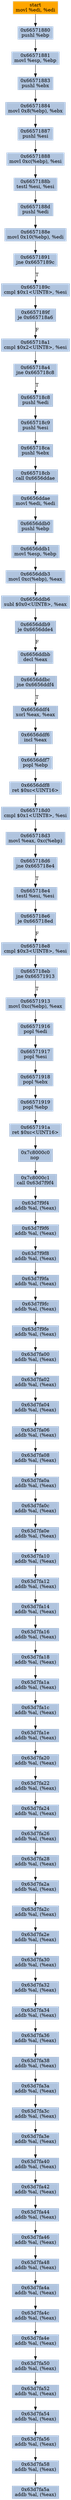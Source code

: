 digraph G {
node[shape=rectangle,style=filled,fillcolor=lightsteelblue,color=lightsteelblue]
bgcolor="transparent"
a0x6657187emovl_edi_edi[label="start\nmovl %edi, %edi",color="lightgrey",fillcolor="orange"];
a0x66571880pushl_ebp[label="0x66571880\npushl %ebp"];
a0x66571881movl_esp_ebp[label="0x66571881\nmovl %esp, %ebp"];
a0x66571883pushl_ebx[label="0x66571883\npushl %ebx"];
a0x66571884movl_0x8ebp__ebx[label="0x66571884\nmovl 0x8(%ebp), %ebx"];
a0x66571887pushl_esi[label="0x66571887\npushl %esi"];
a0x66571888movl_0xcebp__esi[label="0x66571888\nmovl 0xc(%ebp), %esi"];
a0x6657188btestl_esi_esi[label="0x6657188b\ntestl %esi, %esi"];
a0x6657188dpushl_edi[label="0x6657188d\npushl %edi"];
a0x6657188emovl_0x10ebp__edi[label="0x6657188e\nmovl 0x10(%ebp), %edi"];
a0x66571891jne_0x6657189c[label="0x66571891\njne 0x6657189c"];
a0x6657189ccmpl_0x1UINT8_esi[label="0x6657189c\ncmpl $0x1<UINT8>, %esi"];
a0x6657189fje_0x665718a6[label="0x6657189f\nje 0x665718a6"];
a0x665718a1cmpl_0x2UINT8_esi[label="0x665718a1\ncmpl $0x2<UINT8>, %esi"];
a0x665718a4jne_0x665718c8[label="0x665718a4\njne 0x665718c8"];
a0x665718c8pushl_edi[label="0x665718c8\npushl %edi"];
a0x665718c9pushl_esi[label="0x665718c9\npushl %esi"];
a0x665718capushl_ebx[label="0x665718ca\npushl %ebx"];
a0x665718cbcall_0x6656ddae[label="0x665718cb\ncall 0x6656ddae"];
a0x6656ddaemovl_edi_edi[label="0x6656ddae\nmovl %edi, %edi"];
a0x6656ddb0pushl_ebp[label="0x6656ddb0\npushl %ebp"];
a0x6656ddb1movl_esp_ebp[label="0x6656ddb1\nmovl %esp, %ebp"];
a0x6656ddb3movl_0xcebp__eax[label="0x6656ddb3\nmovl 0xc(%ebp), %eax"];
a0x6656ddb6subl_0x0UINT8_eax[label="0x6656ddb6\nsubl $0x0<UINT8>, %eax"];
a0x6656ddb9je_0x6656dde4[label="0x6656ddb9\nje 0x6656dde4"];
a0x6656ddbbdecl_eax[label="0x6656ddbb\ndecl %eax"];
a0x6656ddbcjne_0x6656ddf4[label="0x6656ddbc\njne 0x6656ddf4"];
a0x6656ddf4xorl_eax_eax[label="0x6656ddf4\nxorl %eax, %eax"];
a0x6656ddf6incl_eax[label="0x6656ddf6\nincl %eax"];
a0x6656ddf7popl_ebp[label="0x6656ddf7\npopl %ebp"];
a0x6656ddf8ret_0xcUINT16[label="0x6656ddf8\nret $0xc<UINT16>"];
a0x665718d0cmpl_0x1UINT8_esi[label="0x665718d0\ncmpl $0x1<UINT8>, %esi"];
a0x665718d3movl_eax_0xcebp_[label="0x665718d3\nmovl %eax, 0xc(%ebp)"];
a0x665718d6jne_0x665718e4[label="0x665718d6\njne 0x665718e4"];
a0x665718e4testl_esi_esi[label="0x665718e4\ntestl %esi, %esi"];
a0x665718e6je_0x665718ed[label="0x665718e6\nje 0x665718ed"];
a0x665718e8cmpl_0x3UINT8_esi[label="0x665718e8\ncmpl $0x3<UINT8>, %esi"];
a0x665718ebjne_0x66571913[label="0x665718eb\njne 0x66571913"];
a0x66571913movl_0xcebp__eax[label="0x66571913\nmovl 0xc(%ebp), %eax"];
a0x66571916popl_edi[label="0x66571916\npopl %edi"];
a0x66571917popl_esi[label="0x66571917\npopl %esi"];
a0x66571918popl_ebx[label="0x66571918\npopl %ebx"];
a0x66571919popl_ebp[label="0x66571919\npopl %ebp"];
a0x6657191aret_0xcUINT16[label="0x6657191a\nret $0xc<UINT16>"];
a0x7c8000c0nop_[label="0x7c8000c0\nnop "];
a0x7c8000c1call_0x63d7f9f4[label="0x7c8000c1\ncall 0x63d7f9f4"];
a0x63d7f9f4addb_al_eax_[label="0x63d7f9f4\naddb %al, (%eax)"];
a0x63d7f9f6addb_al_eax_[label="0x63d7f9f6\naddb %al, (%eax)"];
a0x63d7f9f8addb_al_eax_[label="0x63d7f9f8\naddb %al, (%eax)"];
a0x63d7f9faaddb_al_eax_[label="0x63d7f9fa\naddb %al, (%eax)"];
a0x63d7f9fcaddb_al_eax_[label="0x63d7f9fc\naddb %al, (%eax)"];
a0x63d7f9feaddb_al_eax_[label="0x63d7f9fe\naddb %al, (%eax)"];
a0x63d7fa00addb_al_eax_[label="0x63d7fa00\naddb %al, (%eax)"];
a0x63d7fa02addb_al_eax_[label="0x63d7fa02\naddb %al, (%eax)"];
a0x63d7fa04addb_al_eax_[label="0x63d7fa04\naddb %al, (%eax)"];
a0x63d7fa06addb_al_eax_[label="0x63d7fa06\naddb %al, (%eax)"];
a0x63d7fa08addb_al_eax_[label="0x63d7fa08\naddb %al, (%eax)"];
a0x63d7fa0aaddb_al_eax_[label="0x63d7fa0a\naddb %al, (%eax)"];
a0x63d7fa0caddb_al_eax_[label="0x63d7fa0c\naddb %al, (%eax)"];
a0x63d7fa0eaddb_al_eax_[label="0x63d7fa0e\naddb %al, (%eax)"];
a0x63d7fa10addb_al_eax_[label="0x63d7fa10\naddb %al, (%eax)"];
a0x63d7fa12addb_al_eax_[label="0x63d7fa12\naddb %al, (%eax)"];
a0x63d7fa14addb_al_eax_[label="0x63d7fa14\naddb %al, (%eax)"];
a0x63d7fa16addb_al_eax_[label="0x63d7fa16\naddb %al, (%eax)"];
a0x63d7fa18addb_al_eax_[label="0x63d7fa18\naddb %al, (%eax)"];
a0x63d7fa1aaddb_al_eax_[label="0x63d7fa1a\naddb %al, (%eax)"];
a0x63d7fa1caddb_al_eax_[label="0x63d7fa1c\naddb %al, (%eax)"];
a0x63d7fa1eaddb_al_eax_[label="0x63d7fa1e\naddb %al, (%eax)"];
a0x63d7fa20addb_al_eax_[label="0x63d7fa20\naddb %al, (%eax)"];
a0x63d7fa22addb_al_eax_[label="0x63d7fa22\naddb %al, (%eax)"];
a0x63d7fa24addb_al_eax_[label="0x63d7fa24\naddb %al, (%eax)"];
a0x63d7fa26addb_al_eax_[label="0x63d7fa26\naddb %al, (%eax)"];
a0x63d7fa28addb_al_eax_[label="0x63d7fa28\naddb %al, (%eax)"];
a0x63d7fa2aaddb_al_eax_[label="0x63d7fa2a\naddb %al, (%eax)"];
a0x63d7fa2caddb_al_eax_[label="0x63d7fa2c\naddb %al, (%eax)"];
a0x63d7fa2eaddb_al_eax_[label="0x63d7fa2e\naddb %al, (%eax)"];
a0x63d7fa30addb_al_eax_[label="0x63d7fa30\naddb %al, (%eax)"];
a0x63d7fa32addb_al_eax_[label="0x63d7fa32\naddb %al, (%eax)"];
a0x63d7fa34addb_al_eax_[label="0x63d7fa34\naddb %al, (%eax)"];
a0x63d7fa36addb_al_eax_[label="0x63d7fa36\naddb %al, (%eax)"];
a0x63d7fa38addb_al_eax_[label="0x63d7fa38\naddb %al, (%eax)"];
a0x63d7fa3aaddb_al_eax_[label="0x63d7fa3a\naddb %al, (%eax)"];
a0x63d7fa3caddb_al_eax_[label="0x63d7fa3c\naddb %al, (%eax)"];
a0x63d7fa3eaddb_al_eax_[label="0x63d7fa3e\naddb %al, (%eax)"];
a0x63d7fa40addb_al_eax_[label="0x63d7fa40\naddb %al, (%eax)"];
a0x63d7fa42addb_al_eax_[label="0x63d7fa42\naddb %al, (%eax)"];
a0x63d7fa44addb_al_eax_[label="0x63d7fa44\naddb %al, (%eax)"];
a0x63d7fa46addb_al_eax_[label="0x63d7fa46\naddb %al, (%eax)"];
a0x63d7fa48addb_al_eax_[label="0x63d7fa48\naddb %al, (%eax)"];
a0x63d7fa4aaddb_al_eax_[label="0x63d7fa4a\naddb %al, (%eax)"];
a0x63d7fa4caddb_al_eax_[label="0x63d7fa4c\naddb %al, (%eax)"];
a0x63d7fa4eaddb_al_eax_[label="0x63d7fa4e\naddb %al, (%eax)"];
a0x63d7fa50addb_al_eax_[label="0x63d7fa50\naddb %al, (%eax)"];
a0x63d7fa52addb_al_eax_[label="0x63d7fa52\naddb %al, (%eax)"];
a0x63d7fa54addb_al_eax_[label="0x63d7fa54\naddb %al, (%eax)"];
a0x63d7fa56addb_al_eax_[label="0x63d7fa56\naddb %al, (%eax)"];
a0x63d7fa58addb_al_eax_[label="0x63d7fa58\naddb %al, (%eax)"];
a0x63d7fa5aaddb_al_eax_[label="0x63d7fa5a\naddb %al, (%eax)"];
a0x6657187emovl_edi_edi -> a0x66571880pushl_ebp [color="#000000"];
a0x66571880pushl_ebp -> a0x66571881movl_esp_ebp [color="#000000"];
a0x66571881movl_esp_ebp -> a0x66571883pushl_ebx [color="#000000"];
a0x66571883pushl_ebx -> a0x66571884movl_0x8ebp__ebx [color="#000000"];
a0x66571884movl_0x8ebp__ebx -> a0x66571887pushl_esi [color="#000000"];
a0x66571887pushl_esi -> a0x66571888movl_0xcebp__esi [color="#000000"];
a0x66571888movl_0xcebp__esi -> a0x6657188btestl_esi_esi [color="#000000"];
a0x6657188btestl_esi_esi -> a0x6657188dpushl_edi [color="#000000"];
a0x6657188dpushl_edi -> a0x6657188emovl_0x10ebp__edi [color="#000000"];
a0x6657188emovl_0x10ebp__edi -> a0x66571891jne_0x6657189c [color="#000000"];
a0x66571891jne_0x6657189c -> a0x6657189ccmpl_0x1UINT8_esi [color="#000000",label="T"];
a0x6657189ccmpl_0x1UINT8_esi -> a0x6657189fje_0x665718a6 [color="#000000"];
a0x6657189fje_0x665718a6 -> a0x665718a1cmpl_0x2UINT8_esi [color="#000000",label="F"];
a0x665718a1cmpl_0x2UINT8_esi -> a0x665718a4jne_0x665718c8 [color="#000000"];
a0x665718a4jne_0x665718c8 -> a0x665718c8pushl_edi [color="#000000",label="T"];
a0x665718c8pushl_edi -> a0x665718c9pushl_esi [color="#000000"];
a0x665718c9pushl_esi -> a0x665718capushl_ebx [color="#000000"];
a0x665718capushl_ebx -> a0x665718cbcall_0x6656ddae [color="#000000"];
a0x665718cbcall_0x6656ddae -> a0x6656ddaemovl_edi_edi [color="#000000"];
a0x6656ddaemovl_edi_edi -> a0x6656ddb0pushl_ebp [color="#000000"];
a0x6656ddb0pushl_ebp -> a0x6656ddb1movl_esp_ebp [color="#000000"];
a0x6656ddb1movl_esp_ebp -> a0x6656ddb3movl_0xcebp__eax [color="#000000"];
a0x6656ddb3movl_0xcebp__eax -> a0x6656ddb6subl_0x0UINT8_eax [color="#000000"];
a0x6656ddb6subl_0x0UINT8_eax -> a0x6656ddb9je_0x6656dde4 [color="#000000"];
a0x6656ddb9je_0x6656dde4 -> a0x6656ddbbdecl_eax [color="#000000",label="F"];
a0x6656ddbbdecl_eax -> a0x6656ddbcjne_0x6656ddf4 [color="#000000"];
a0x6656ddbcjne_0x6656ddf4 -> a0x6656ddf4xorl_eax_eax [color="#000000",label="T"];
a0x6656ddf4xorl_eax_eax -> a0x6656ddf6incl_eax [color="#000000"];
a0x6656ddf6incl_eax -> a0x6656ddf7popl_ebp [color="#000000"];
a0x6656ddf7popl_ebp -> a0x6656ddf8ret_0xcUINT16 [color="#000000"];
a0x6656ddf8ret_0xcUINT16 -> a0x665718d0cmpl_0x1UINT8_esi [color="#000000"];
a0x665718d0cmpl_0x1UINT8_esi -> a0x665718d3movl_eax_0xcebp_ [color="#000000"];
a0x665718d3movl_eax_0xcebp_ -> a0x665718d6jne_0x665718e4 [color="#000000"];
a0x665718d6jne_0x665718e4 -> a0x665718e4testl_esi_esi [color="#000000",label="T"];
a0x665718e4testl_esi_esi -> a0x665718e6je_0x665718ed [color="#000000"];
a0x665718e6je_0x665718ed -> a0x665718e8cmpl_0x3UINT8_esi [color="#000000",label="F"];
a0x665718e8cmpl_0x3UINT8_esi -> a0x665718ebjne_0x66571913 [color="#000000"];
a0x665718ebjne_0x66571913 -> a0x66571913movl_0xcebp__eax [color="#000000",label="T"];
a0x66571913movl_0xcebp__eax -> a0x66571916popl_edi [color="#000000"];
a0x66571916popl_edi -> a0x66571917popl_esi [color="#000000"];
a0x66571917popl_esi -> a0x66571918popl_ebx [color="#000000"];
a0x66571918popl_ebx -> a0x66571919popl_ebp [color="#000000"];
a0x66571919popl_ebp -> a0x6657191aret_0xcUINT16 [color="#000000"];
a0x6657191aret_0xcUINT16 -> a0x7c8000c0nop_ [color="#000000"];
a0x7c8000c0nop_ -> a0x7c8000c1call_0x63d7f9f4 [color="#000000"];
a0x7c8000c1call_0x63d7f9f4 -> a0x63d7f9f4addb_al_eax_ [color="#000000"];
a0x63d7f9f4addb_al_eax_ -> a0x63d7f9f6addb_al_eax_ [color="#000000"];
a0x63d7f9f6addb_al_eax_ -> a0x63d7f9f8addb_al_eax_ [color="#000000"];
a0x63d7f9f8addb_al_eax_ -> a0x63d7f9faaddb_al_eax_ [color="#000000"];
a0x63d7f9faaddb_al_eax_ -> a0x63d7f9fcaddb_al_eax_ [color="#000000"];
a0x63d7f9fcaddb_al_eax_ -> a0x63d7f9feaddb_al_eax_ [color="#000000"];
a0x63d7f9feaddb_al_eax_ -> a0x63d7fa00addb_al_eax_ [color="#000000"];
a0x63d7fa00addb_al_eax_ -> a0x63d7fa02addb_al_eax_ [color="#000000"];
a0x63d7fa02addb_al_eax_ -> a0x63d7fa04addb_al_eax_ [color="#000000"];
a0x63d7fa04addb_al_eax_ -> a0x63d7fa06addb_al_eax_ [color="#000000"];
a0x63d7fa06addb_al_eax_ -> a0x63d7fa08addb_al_eax_ [color="#000000"];
a0x63d7fa08addb_al_eax_ -> a0x63d7fa0aaddb_al_eax_ [color="#000000"];
a0x63d7fa0aaddb_al_eax_ -> a0x63d7fa0caddb_al_eax_ [color="#000000"];
a0x63d7fa0caddb_al_eax_ -> a0x63d7fa0eaddb_al_eax_ [color="#000000"];
a0x63d7fa0eaddb_al_eax_ -> a0x63d7fa10addb_al_eax_ [color="#000000"];
a0x63d7fa10addb_al_eax_ -> a0x63d7fa12addb_al_eax_ [color="#000000"];
a0x63d7fa12addb_al_eax_ -> a0x63d7fa14addb_al_eax_ [color="#000000"];
a0x63d7fa14addb_al_eax_ -> a0x63d7fa16addb_al_eax_ [color="#000000"];
a0x63d7fa16addb_al_eax_ -> a0x63d7fa18addb_al_eax_ [color="#000000"];
a0x63d7fa18addb_al_eax_ -> a0x63d7fa1aaddb_al_eax_ [color="#000000"];
a0x63d7fa1aaddb_al_eax_ -> a0x63d7fa1caddb_al_eax_ [color="#000000"];
a0x63d7fa1caddb_al_eax_ -> a0x63d7fa1eaddb_al_eax_ [color="#000000"];
a0x63d7fa1eaddb_al_eax_ -> a0x63d7fa20addb_al_eax_ [color="#000000"];
a0x63d7fa20addb_al_eax_ -> a0x63d7fa22addb_al_eax_ [color="#000000"];
a0x63d7fa22addb_al_eax_ -> a0x63d7fa24addb_al_eax_ [color="#000000"];
a0x63d7fa24addb_al_eax_ -> a0x63d7fa26addb_al_eax_ [color="#000000"];
a0x63d7fa26addb_al_eax_ -> a0x63d7fa28addb_al_eax_ [color="#000000"];
a0x63d7fa28addb_al_eax_ -> a0x63d7fa2aaddb_al_eax_ [color="#000000"];
a0x63d7fa2aaddb_al_eax_ -> a0x63d7fa2caddb_al_eax_ [color="#000000"];
a0x63d7fa2caddb_al_eax_ -> a0x63d7fa2eaddb_al_eax_ [color="#000000"];
a0x63d7fa2eaddb_al_eax_ -> a0x63d7fa30addb_al_eax_ [color="#000000"];
a0x63d7fa30addb_al_eax_ -> a0x63d7fa32addb_al_eax_ [color="#000000"];
a0x63d7fa32addb_al_eax_ -> a0x63d7fa34addb_al_eax_ [color="#000000"];
a0x63d7fa34addb_al_eax_ -> a0x63d7fa36addb_al_eax_ [color="#000000"];
a0x63d7fa36addb_al_eax_ -> a0x63d7fa38addb_al_eax_ [color="#000000"];
a0x63d7fa38addb_al_eax_ -> a0x63d7fa3aaddb_al_eax_ [color="#000000"];
a0x63d7fa3aaddb_al_eax_ -> a0x63d7fa3caddb_al_eax_ [color="#000000"];
a0x63d7fa3caddb_al_eax_ -> a0x63d7fa3eaddb_al_eax_ [color="#000000"];
a0x63d7fa3eaddb_al_eax_ -> a0x63d7fa40addb_al_eax_ [color="#000000"];
a0x63d7fa40addb_al_eax_ -> a0x63d7fa42addb_al_eax_ [color="#000000"];
a0x63d7fa42addb_al_eax_ -> a0x63d7fa44addb_al_eax_ [color="#000000"];
a0x63d7fa44addb_al_eax_ -> a0x63d7fa46addb_al_eax_ [color="#000000"];
a0x63d7fa46addb_al_eax_ -> a0x63d7fa48addb_al_eax_ [color="#000000"];
a0x63d7fa48addb_al_eax_ -> a0x63d7fa4aaddb_al_eax_ [color="#000000"];
a0x63d7fa4aaddb_al_eax_ -> a0x63d7fa4caddb_al_eax_ [color="#000000"];
a0x63d7fa4caddb_al_eax_ -> a0x63d7fa4eaddb_al_eax_ [color="#000000"];
a0x63d7fa4eaddb_al_eax_ -> a0x63d7fa50addb_al_eax_ [color="#000000"];
a0x63d7fa50addb_al_eax_ -> a0x63d7fa52addb_al_eax_ [color="#000000"];
a0x63d7fa52addb_al_eax_ -> a0x63d7fa54addb_al_eax_ [color="#000000"];
a0x63d7fa54addb_al_eax_ -> a0x63d7fa56addb_al_eax_ [color="#000000"];
a0x63d7fa56addb_al_eax_ -> a0x63d7fa58addb_al_eax_ [color="#000000"];
a0x63d7fa58addb_al_eax_ -> a0x63d7fa5aaddb_al_eax_ [color="#000000"];
}
